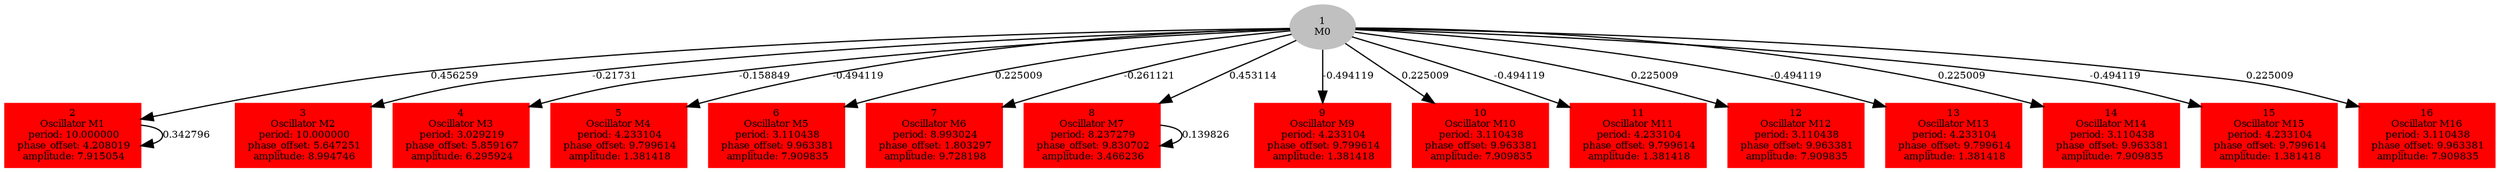  digraph g{ forcelabels=true;
1[label=<1<BR/>M0>,color="grey",style=filled,fontsize=8];
2 [label=<2<BR />Oscillator M1<BR /> period: 10.000000<BR /> phase_offset: 4.208019<BR /> amplitude: 7.915054>, shape=box,color=red,style=filled,fontsize=8];3 [label=<3<BR />Oscillator M2<BR /> period: 10.000000<BR /> phase_offset: 5.647251<BR /> amplitude: 8.994746>, shape=box,color=red,style=filled,fontsize=8];4 [label=<4<BR />Oscillator M3<BR /> period: 3.029219<BR /> phase_offset: 5.859167<BR /> amplitude: 6.295924>, shape=box,color=red,style=filled,fontsize=8];5 [label=<5<BR />Oscillator M4<BR /> period: 4.233104<BR /> phase_offset: 9.799614<BR /> amplitude: 1.381418>, shape=box,color=red,style=filled,fontsize=8];6 [label=<6<BR />Oscillator M5<BR /> period: 3.110438<BR /> phase_offset: 9.963381<BR /> amplitude: 7.909835>, shape=box,color=red,style=filled,fontsize=8];7 [label=<7<BR />Oscillator M6<BR /> period: 8.993024<BR /> phase_offset: 1.803297<BR /> amplitude: 9.728198>, shape=box,color=red,style=filled,fontsize=8];8 [label=<8<BR />Oscillator M7<BR /> period: 8.237279<BR /> phase_offset: 9.830702<BR /> amplitude: 3.466236>, shape=box,color=red,style=filled,fontsize=8];9 [label=<9<BR />Oscillator M9<BR /> period: 4.233104<BR /> phase_offset: 9.799614<BR /> amplitude: 1.381418>, shape=box,color=red,style=filled,fontsize=8];10 [label=<10<BR />Oscillator M10<BR /> period: 3.110438<BR /> phase_offset: 9.963381<BR /> amplitude: 7.909835>, shape=box,color=red,style=filled,fontsize=8];11 [label=<11<BR />Oscillator M11<BR /> period: 4.233104<BR /> phase_offset: 9.799614<BR /> amplitude: 1.381418>, shape=box,color=red,style=filled,fontsize=8];12 [label=<12<BR />Oscillator M12<BR /> period: 3.110438<BR /> phase_offset: 9.963381<BR /> amplitude: 7.909835>, shape=box,color=red,style=filled,fontsize=8];13 [label=<13<BR />Oscillator M13<BR /> period: 4.233104<BR /> phase_offset: 9.799614<BR /> amplitude: 1.381418>, shape=box,color=red,style=filled,fontsize=8];14 [label=<14<BR />Oscillator M14<BR /> period: 3.110438<BR /> phase_offset: 9.963381<BR /> amplitude: 7.909835>, shape=box,color=red,style=filled,fontsize=8];15 [label=<15<BR />Oscillator M15<BR /> period: 4.233104<BR /> phase_offset: 9.799614<BR /> amplitude: 1.381418>, shape=box,color=red,style=filled,fontsize=8];16 [label=<16<BR />Oscillator M16<BR /> period: 3.110438<BR /> phase_offset: 9.963381<BR /> amplitude: 7.909835>, shape=box,color=red,style=filled,fontsize=8];1 -> 2[label="0.456259 ",fontsize="8"];
1 -> 3[label="-0.21731 ",fontsize="8"];
1 -> 4[label="-0.158849 ",fontsize="8"];
1 -> 5[label="-0.494119 ",fontsize="8"];
1 -> 6[label="0.225009 ",fontsize="8"];
1 -> 7[label="-0.261121 ",fontsize="8"];
1 -> 8[label="0.453114 ",fontsize="8"];
1 -> 9[label="-0.494119 ",fontsize="8"];
1 -> 10[label="0.225009 ",fontsize="8"];
1 -> 11[label="-0.494119 ",fontsize="8"];
1 -> 12[label="0.225009 ",fontsize="8"];
1 -> 13[label="-0.494119 ",fontsize="8"];
1 -> 14[label="0.225009 ",fontsize="8"];
1 -> 15[label="-0.494119 ",fontsize="8"];
1 -> 16[label="0.225009 ",fontsize="8"];
2 -> 2[label="0.342796 ",fontsize="8"];
8 -> 8[label="0.139826 ",fontsize="8"];
 }
